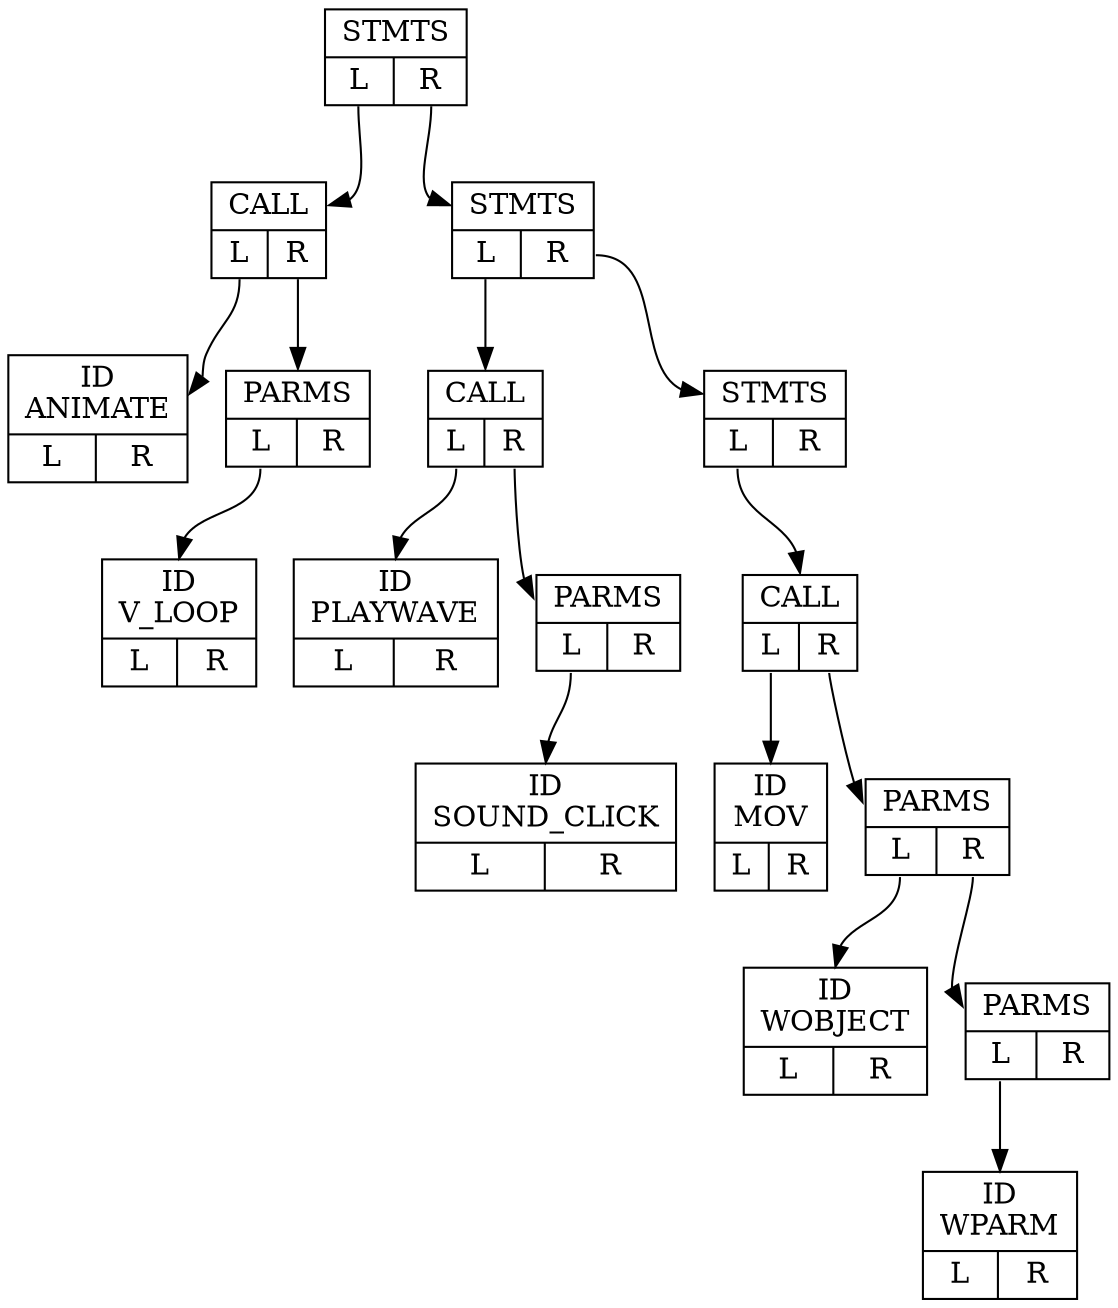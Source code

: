 digraph AbstractSyntaxTree {
    node [shape=record];
	ast_node[label="{<A>STMTS&#92;n | {<L> L | <R> R}}"];
	ast_nodeL[label="{<A>CALL&#92;n | {<L> L | <R> R}}"];
	ast_nodeLL[label="{<A>ID&#92;nANIMATE | {<L> L | <R> R}}"];
	ast_nodeL:<L> -> ast_nodeLL:<A>;
	ast_nodeLR[label="{<A>PARMS&#92;n | {<L> L | <R> R}}"];
	ast_nodeLRL[label="{<A>ID&#92;nV_LOOP | {<L> L | <R> R}}"];
	ast_nodeLR:<L> -> ast_nodeLRL:<A>;
	ast_nodeL:<R> -> ast_nodeLR:<A>;
	ast_node:<L> -> ast_nodeL:<A>;
	ast_nodeR[label="{<A>STMTS&#92;n | {<L> L | <R> R}}"];
	ast_nodeRL[label="{<A>CALL&#92;n | {<L> L | <R> R}}"];
	ast_nodeRLL[label="{<A>ID&#92;nPLAYWAVE | {<L> L | <R> R}}"];
	ast_nodeRL:<L> -> ast_nodeRLL:<A>;
	ast_nodeRLR[label="{<A>PARMS&#92;n | {<L> L | <R> R}}"];
	ast_nodeRLRL[label="{<A>ID&#92;nSOUND_CLICK | {<L> L | <R> R}}"];
	ast_nodeRLR:<L> -> ast_nodeRLRL:<A>;
	ast_nodeRL:<R> -> ast_nodeRLR:<A>;
	ast_nodeR:<L> -> ast_nodeRL:<A>;
	ast_nodeRR[label="{<A>STMTS&#92;n | {<L> L | <R> R}}"];
	ast_nodeRRL[label="{<A>CALL&#92;n | {<L> L | <R> R}}"];
	ast_nodeRRLL[label="{<A>ID&#92;nMOV | {<L> L | <R> R}}"];
	ast_nodeRRL:<L> -> ast_nodeRRLL:<A>;
	ast_nodeRRLR[label="{<A>PARMS&#92;n | {<L> L | <R> R}}"];
	ast_nodeRRLRL[label="{<A>ID&#92;nWOBJECT | {<L> L | <R> R}}"];
	ast_nodeRRLR:<L> -> ast_nodeRRLRL:<A>;
	ast_nodeRRLRR[label="{<A>PARMS&#92;n | {<L> L | <R> R}}"];
	ast_nodeRRLRRL[label="{<A>ID&#92;nWPARM | {<L> L | <R> R}}"];
	ast_nodeRRLRR:<L> -> ast_nodeRRLRRL:<A>;
	ast_nodeRRLR:<R> -> ast_nodeRRLRR:<A>;
	ast_nodeRRL:<R> -> ast_nodeRRLR:<A>;
	ast_nodeRR:<L> -> ast_nodeRRL:<A>;
	ast_nodeR:<R> -> ast_nodeRR:<A>;
	ast_node:<R> -> ast_nodeR:<A>;
}